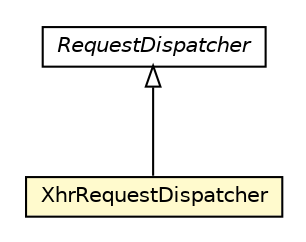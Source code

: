 #!/usr/local/bin/dot
#
# Class diagram 
# Generated by UMLGraph version R5_6-24-gf6e263 (http://www.umlgraph.org/)
#

digraph G {
	edge [fontname="Helvetica",fontsize=10,labelfontname="Helvetica",labelfontsize=10];
	node [fontname="Helvetica",fontsize=10,shape=plaintext];
	nodesep=0.25;
	ranksep=0.5;
	// io.reinert.requestor.core.RequestDispatcher
	c85318 [label=<<table title="io.reinert.requestor.core.RequestDispatcher" border="0" cellborder="1" cellspacing="0" cellpadding="2" port="p" href="../../core/RequestDispatcher.html">
		<tr><td><table border="0" cellspacing="0" cellpadding="1">
<tr><td align="center" balign="center"><font face="Helvetica-Oblique"> RequestDispatcher </font></td></tr>
		</table></td></tr>
		</table>>, URL="../../core/RequestDispatcher.html", fontname="Helvetica", fontcolor="black", fontsize=10.0];
	// io.reinert.requestor.gwt.xhr.XhrRequestDispatcher
	c85427 [label=<<table title="io.reinert.requestor.gwt.xhr.XhrRequestDispatcher" border="0" cellborder="1" cellspacing="0" cellpadding="2" port="p" bgcolor="lemonChiffon" href="./XhrRequestDispatcher.html">
		<tr><td><table border="0" cellspacing="0" cellpadding="1">
<tr><td align="center" balign="center"> XhrRequestDispatcher </td></tr>
		</table></td></tr>
		</table>>, URL="./XhrRequestDispatcher.html", fontname="Helvetica", fontcolor="black", fontsize=10.0];
	//io.reinert.requestor.gwt.xhr.XhrRequestDispatcher extends io.reinert.requestor.core.RequestDispatcher
	c85318:p -> c85427:p [dir=back,arrowtail=empty];
}

